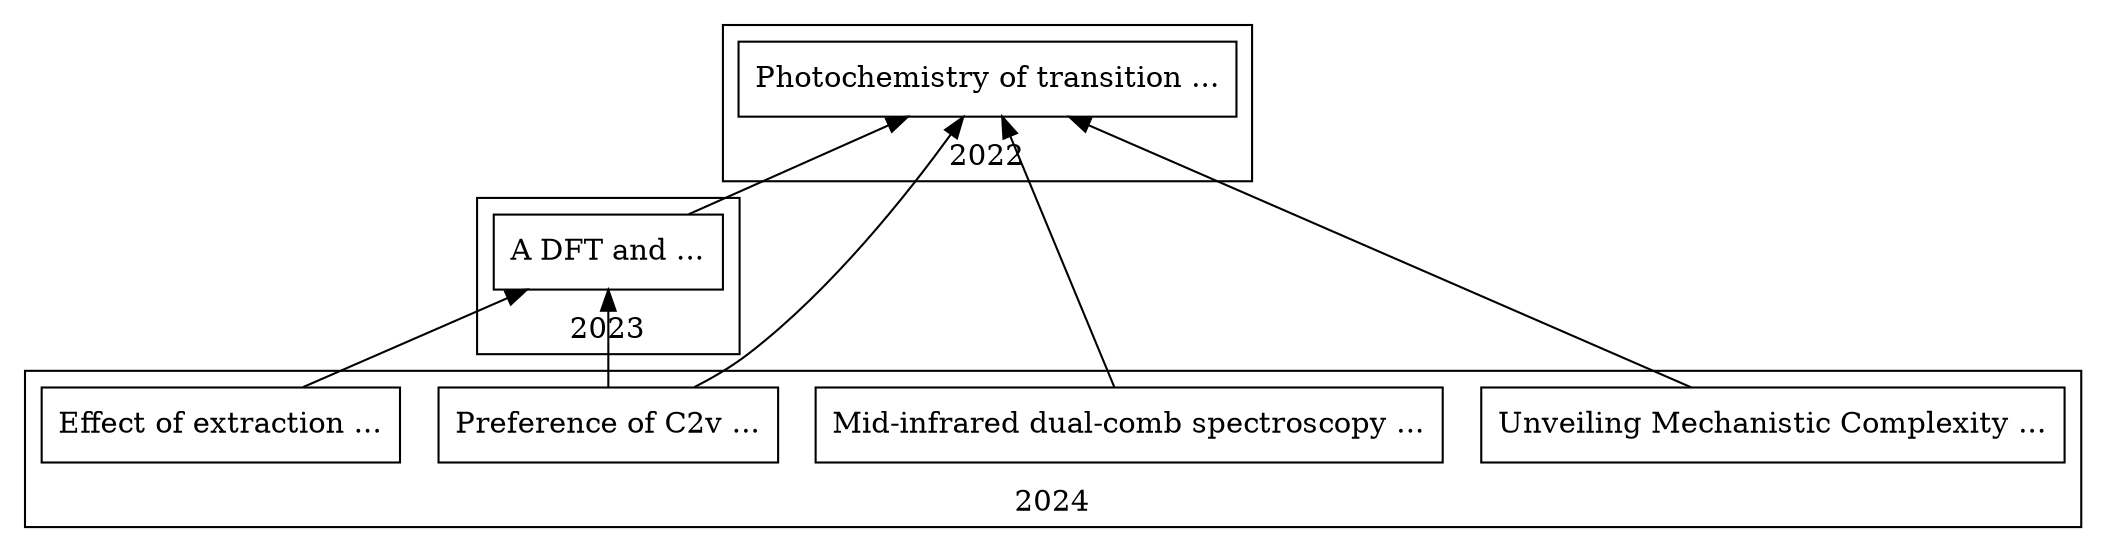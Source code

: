 digraph {
     rankdir=BT;
    "267446961" [label="Preference of C2v ...", shape=rectangle, href="https://www.semanticscholar.org/paper/e3ba79aa32a1148dca4a7f52108259344fdc4711", target="_blank", tooltip="title: Preference of C2v Symmetry in Low-Spin Hexacarbonyls of Rare-Earth and f
Elements \nauthors: Attila Kovács, Werner Klotzbücher\npublished: 2024"];
    "268348425" [label="Mid-infrared dual-comb spectroscopy ...", shape=rectangle, href="https://www.semanticscholar.org/paper/b8003f5669c1719ebd86d70f0ff0d31d659482e9", target="_blank", tooltip="title: Mid-infrared dual-comb spectroscopy with quantum cascade lasers \nauthors: J. Hayden, M. Geiser, M. Gianella, Raphael Horvath, A. Hugi, L. Sterczewski, Markus Mangold\npublished: 2024"];
    "259739018" [label="A DFT and ...", shape=rectangle, href="https://www.semanticscholar.org/paper/8119b95e9c475d7959fae26c2e70d8d71fcb03b6", target="_blank", tooltip="title: A DFT and Matrix–Isolation IR/UV-Visible Study of High-Coordinated
Lanthanide-CO Complexes \nauthors: A. Kovács, W. Klotzbücher\npublished: 2023"];
    "267630595" [label="Effect of extraction ...", shape=rectangle, href="https://www.semanticscholar.org/paper/c4c3b191a2b33164b5526aa27e32936550c71402", target="_blank", tooltip="title: Effect of extraction parameters on the synergistic reaction mechanism for
arsenic and mercury removal from natural gas condensate via LLE, vibrational
spectroscopy and DFT calculations \nauthors: Teerapon Pirom, Kasidit Nootong, Wikorn Punyain, K. Maneeintr, U. Pancharoen\npublished: 2024"];
    "249710437" [label="Photochemistry of transition ...", shape=rectangle, href="https://www.semanticscholar.org/paper/a2266a06e752df98615787746599dc81440c0ae1", target="_blank", tooltip="title: Photochemistry of transition metal carbonyls. \nauthors: J. J. Turner, M. George, M. Poliakoff, R. Perutz\npublished: 2022"];
    "268040009" [label="Unveiling Mechanistic Complexity ...", shape=rectangle, href="https://www.semanticscholar.org/paper/974865acb588c06b3b4d587f81c7f56259ad4774", target="_blank", tooltip="title: Unveiling Mechanistic Complexity in Manganese-Catalyzed C–H Bond
Functionalization Using IR Spectroscopy Over 16 Orders of Magnitude in Time \nauthors: I. Fairlamb, Jason M. Lynam\npublished: 2024"];
     subgraph cluster_0 {
           rank=same;
           label="2022";
      249710437;
      249710437;
      249710437;
      249710437;
     }     subgraph cluster_1 {
           rank=same;
           label="2023";
      259739018;
      259739018;
      259739018;
     }     subgraph cluster_2 {
           rank=same;
           label="2024";
      267446961;
      267630595;
      268348425;
      268040009;
      267446961;
     }    "267446961" -> "249710437";
    "267630595" -> "259739018";
    "268348425" -> "249710437";
    "259739018" -> "249710437";
    "268040009" -> "249710437";
    "267446961" -> "259739018";
}
